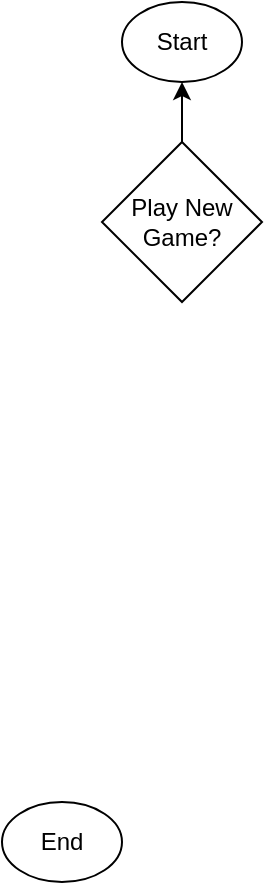 <mxfile version="24.7.5">
  <diagram id="C5RBs43oDa-KdzZeNtuy" name="Page-1">
    <mxGraphModel dx="662" dy="729" grid="1" gridSize="10" guides="1" tooltips="1" connect="1" arrows="1" fold="1" page="1" pageScale="1" pageWidth="827" pageHeight="1169" math="0" shadow="0">
      <root>
        <mxCell id="WIyWlLk6GJQsqaUBKTNV-0" />
        <mxCell id="WIyWlLk6GJQsqaUBKTNV-1" parent="WIyWlLk6GJQsqaUBKTNV-0" />
        <mxCell id="x6YLgw22ARzXV4BjCrAT-11" value="Start" style="ellipse;whiteSpace=wrap;html=1;comic=0;jiggle=10;treeFolding=0;" vertex="1" parent="WIyWlLk6GJQsqaUBKTNV-1">
          <mxGeometry x="280" y="60" width="60" height="40" as="geometry" />
        </mxCell>
        <mxCell id="x6YLgw22ARzXV4BjCrAT-17" style="edgeStyle=orthogonalEdgeStyle;rounded=0;orthogonalLoop=1;jettySize=auto;html=1;exitX=0.5;exitY=0;exitDx=0;exitDy=0;entryX=0.5;entryY=1;entryDx=0;entryDy=0;" edge="1" parent="WIyWlLk6GJQsqaUBKTNV-1" source="x6YLgw22ARzXV4BjCrAT-12" target="x6YLgw22ARzXV4BjCrAT-11">
          <mxGeometry relative="1" as="geometry" />
        </mxCell>
        <mxCell id="x6YLgw22ARzXV4BjCrAT-12" value="Play New Game?" style="rhombus;whiteSpace=wrap;html=1;" vertex="1" parent="WIyWlLk6GJQsqaUBKTNV-1">
          <mxGeometry x="270" y="130" width="80" height="80" as="geometry" />
        </mxCell>
        <mxCell id="x6YLgw22ARzXV4BjCrAT-16" value="End" style="ellipse;whiteSpace=wrap;html=1;comic=0;jiggle=10;treeFolding=0;" vertex="1" parent="WIyWlLk6GJQsqaUBKTNV-1">
          <mxGeometry x="220" y="460" width="60" height="40" as="geometry" />
        </mxCell>
      </root>
    </mxGraphModel>
  </diagram>
</mxfile>
